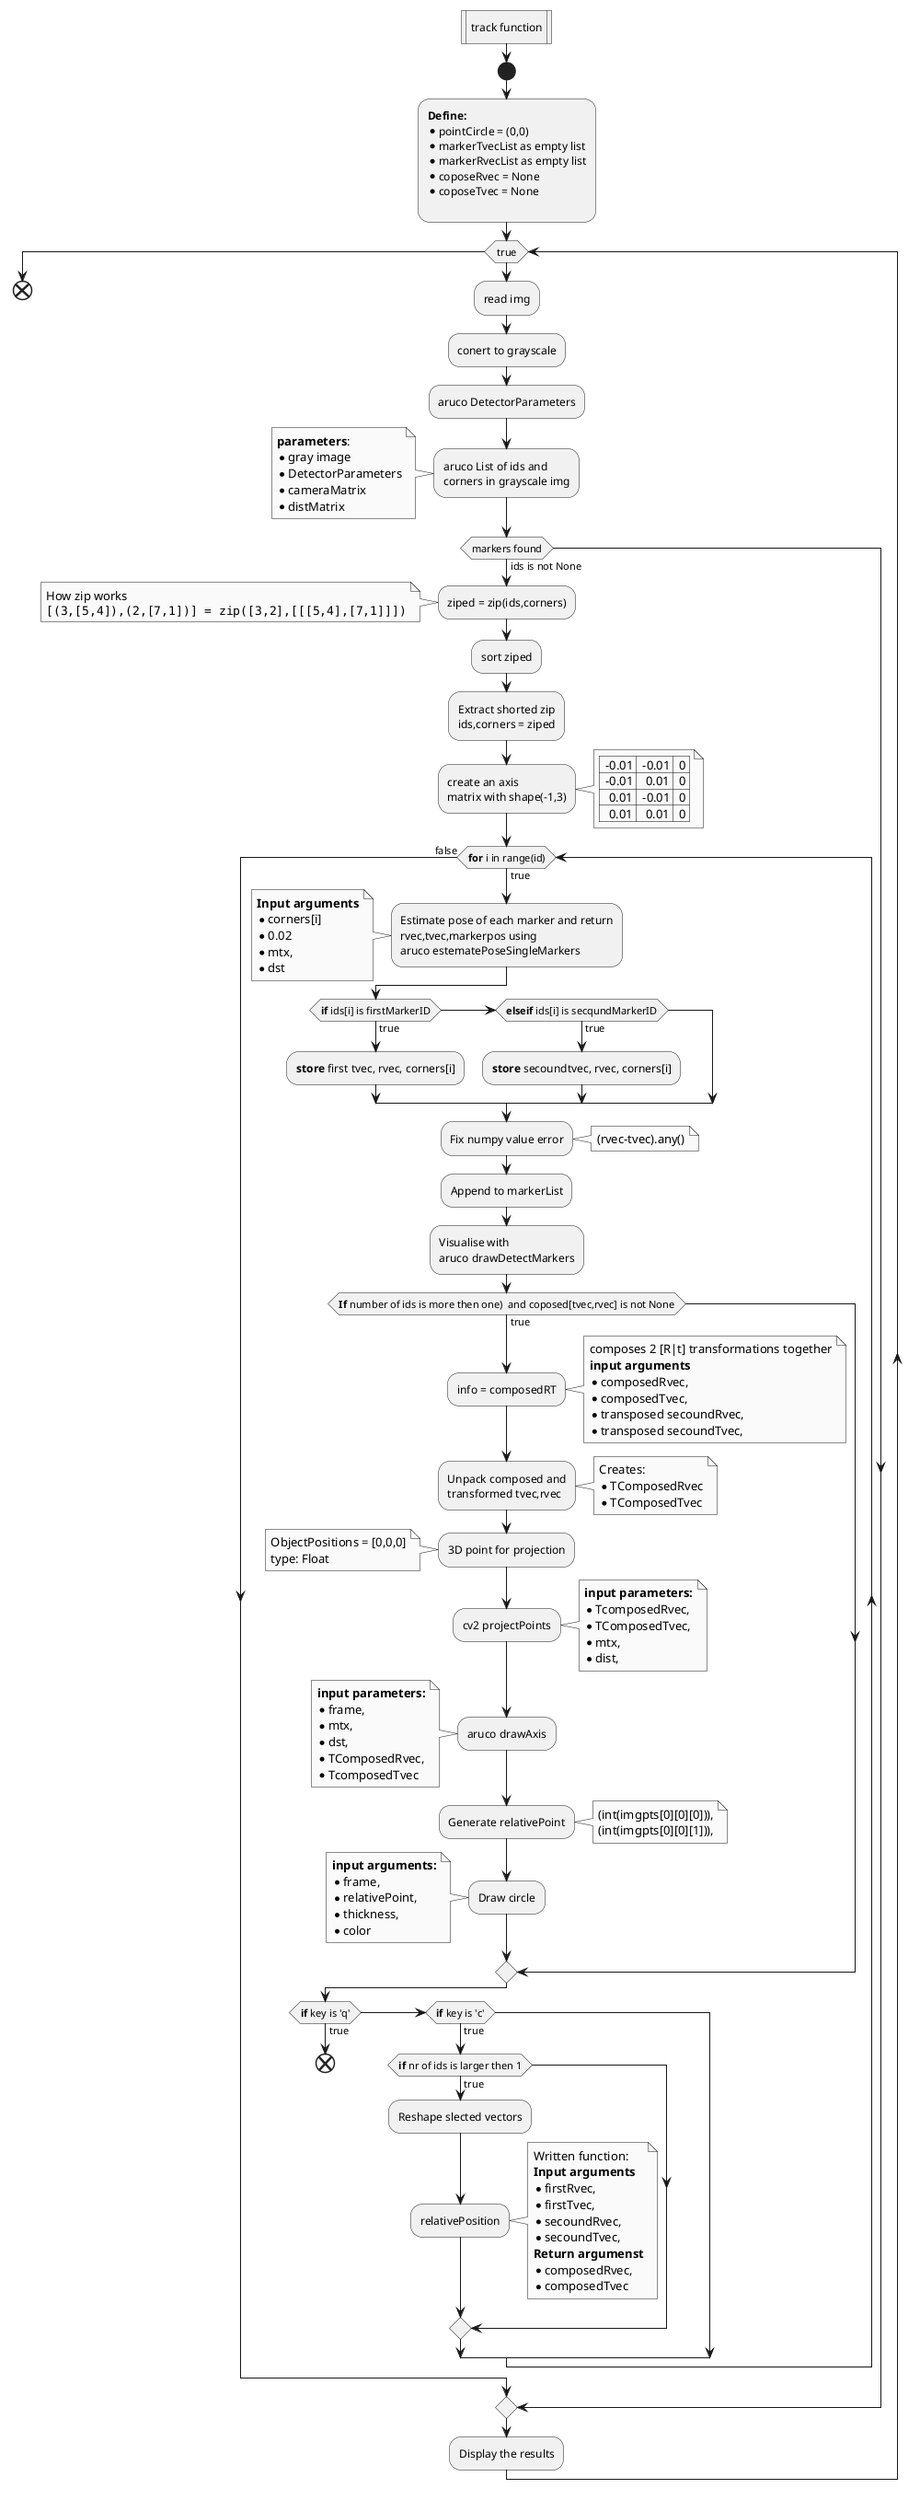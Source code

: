 @startuml
skinparam titleBorderRoundCorner 15
skinparam titleBorderThickness 2
skinparam titleBorderColor Black
skinparam titleBackgroundColor Silver-WhiteSmoke
skinparam classFontColor automatic
skinparam classHeaderBackgroundColor WhiteSmoke
skinparam monochrome true
skinparam handwritten false

:track function|
start
:**Define:**
* pointCircle = (0,0)
* markerTvecList as empty list
* markerRvecList as empty list
* coposeRvec = None
* coposeTvec = None
;
while (true)
        :read img;
        :conert to grayscale;
        :aruco DetectorParameters;
        :aruco List of ids and
        corners in grayscale img;
        note left
            **parameters**:
            * gray image
            * DetectorParameters
            * cameraMatrix
            * distMatrix
        end note
        if (markers found) then (ids is not None)
            :ziped = zip(ids,corners);
            note left
                How zip works
                ""[(3,[5,4]),(2,[7,1])] = zip([3,2],[[[5,4],[7,1]]])""
            end note
            :sort ziped;
            :Extract shorted zip\nids,corners = ziped;
            :create an axis\nmatrix with shape(-1,3);
            note right
                |  -0.01 |  -0.01 |  0 |
                |  -0.01 |   0.01 |  0 |
                |   0.01 |  -0.01 |  0 |
                |   0.01 |   0.01 |  0 |
            end note
            while (**for** i in range(id)) is (true)
                :Estimate pose of each marker and return
                rvec,tvec,markerpos using
                aruco estematePoseSingleMarkers;
                note left
                    **Input arguments**
                    * corners[i]
                    * 0.02
                    * mtx,
                    * dst
                end note
                if (**if** ids[i] is firstMarkerID) then (true)
                    :**store** first tvec, rvec, corners[i];
                elseif (**elseif** ids[i] is secqundMarkerID) then (true)
                    :**store** secoundtvec, rvec, corners[i];
                endif
                :Fix numpy value error;
                note right
                    (rvec-tvec).any()
                end note
                :Append to markerList;
                :Visualise with
                aruco drawDetectMarkers;
                if (**If** number of ids is more then one)  and coposed[tvec,rvec] is not None) then (true)
                    :info = composedRT;
                    note right
                        composes 2 [R|t] transformations together
                        **input arguments**
                        * composedRvec,
                        * composedTvec,
                        * transposed secoundRvec,
                        * transposed secoundTvec,
                    end note
                    :Unpack composed and
                    transformed tvec,rvec;
                    note right
                        Creates:
                        * TComposedRvec
                        * TComposedTvec
                    end note
                    :3D point for projection;
                    note left
                        ObjectPositions = [0,0,0]
                        type: Float
                    end note
                    :cv2 projectPoints;
                    note right
                        **input parameters:**
                        * TcomposedRvec,
                        * TComposedTvec,
                        * mtx,
                        * dist,
                    end note
                    :aruco drawAxis;
                    note left
                        **input parameters:**
                        * frame,
                        * mtx,
                        * dst,
                        * TComposedRvec,
                        * TcomposedTvec
                    end note
                    :Generate relativePoint;
                    note right
                        (int(imgpts[0][0][0])),
                        (int(imgpts[0][0][1])),
                    end note
                    :Draw circle;
                    note left
                        **input arguments:**
                        * frame,
                        * relativePoint,
                        * thickness,
                        * color
                    end note
                endif
                if (**if** key is 'q') then (true)
                    end
                elseif (**if** key is 'c') then (true)
                    if (**if** nr of ids is larger then 1) then (true)
                        :Reshape slected vectors;
                        :relativePosition;
                        note right
                            Written function:
                            **Input arguments**
                            * firstRvec,
                            * firstTvec,
                            * secoundRvec,
                            * secoundTvec,
                            **Return argumenst**
                            * composedRvec,
                            * composedTvec
                        end note
                    endif
                endif
            endwhile(false)
        endif
        :Display the results;
    endwhile
end

@enduml
